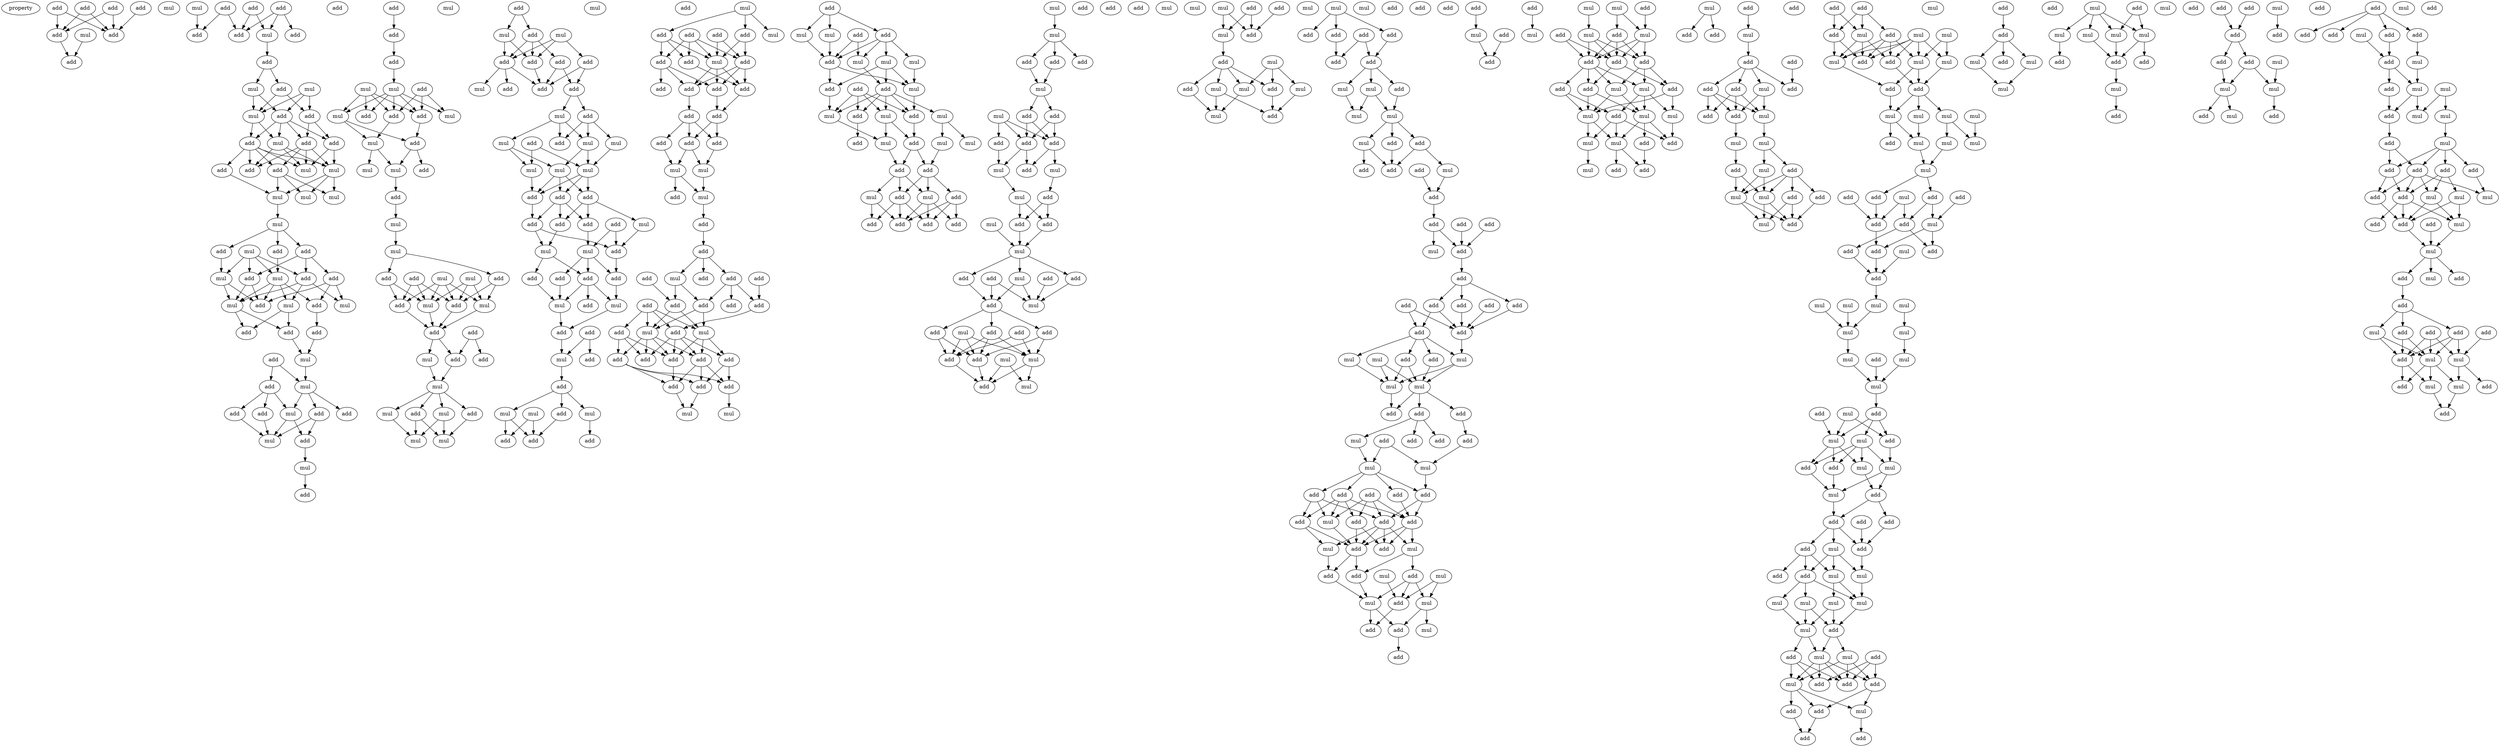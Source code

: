digraph {
    node [fontcolor=black]
    property [mul=2,lf=1.3]
    0 [ label = add ];
    1 [ label = add ];
    2 [ label = add ];
    3 [ label = add ];
    4 [ label = mul ];
    5 [ label = add ];
    6 [ label = add ];
    7 [ label = add ];
    8 [ label = mul ];
    9 [ label = mul ];
    10 [ label = add ];
    11 [ label = add ];
    12 [ label = add ];
    13 [ label = mul ];
    14 [ label = add ];
    15 [ label = add ];
    16 [ label = add ];
    17 [ label = add ];
    18 [ label = add ];
    19 [ label = add ];
    20 [ label = mul ];
    21 [ label = mul ];
    22 [ label = add ];
    23 [ label = mul ];
    24 [ label = add ];
    25 [ label = add ];
    26 [ label = add ];
    27 [ label = mul ];
    28 [ label = add ];
    29 [ label = mul ];
    30 [ label = mul ];
    31 [ label = add ];
    32 [ label = add ];
    33 [ label = add ];
    34 [ label = mul ];
    35 [ label = mul ];
    36 [ label = mul ];
    37 [ label = mul ];
    38 [ label = add ];
    39 [ label = add ];
    40 [ label = add ];
    41 [ label = mul ];
    42 [ label = add ];
    43 [ label = add ];
    44 [ label = add ];
    45 [ label = mul ];
    46 [ label = mul ];
    47 [ label = mul ];
    48 [ label = mul ];
    49 [ label = add ];
    50 [ label = add ];
    51 [ label = mul ];
    52 [ label = add ];
    53 [ label = add ];
    54 [ label = add ];
    55 [ label = add ];
    56 [ label = mul ];
    57 [ label = mul ];
    58 [ label = add ];
    59 [ label = add ];
    60 [ label = add ];
    61 [ label = mul ];
    62 [ label = add ];
    63 [ label = add ];
    64 [ label = mul ];
    65 [ label = add ];
    66 [ label = mul ];
    67 [ label = add ];
    68 [ label = add ];
    69 [ label = add ];
    70 [ label = add ];
    71 [ label = mul ];
    72 [ label = add ];
    73 [ label = mul ];
    74 [ label = mul ];
    75 [ label = add ];
    76 [ label = add ];
    77 [ label = add ];
    78 [ label = mul ];
    79 [ label = add ];
    80 [ label = mul ];
    81 [ label = add ];
    82 [ label = mul ];
    83 [ label = mul ];
    84 [ label = add ];
    85 [ label = mul ];
    86 [ label = mul ];
    87 [ label = add ];
    88 [ label = add ];
    89 [ label = mul ];
    90 [ label = mul ];
    91 [ label = add ];
    92 [ label = mul ];
    93 [ label = mul ];
    94 [ label = add ];
    95 [ label = add ];
    96 [ label = add ];
    97 [ label = add ];
    98 [ label = mul ];
    99 [ label = add ];
    100 [ label = add ];
    101 [ label = mul ];
    102 [ label = mul ];
    103 [ label = add ];
    104 [ label = mul ];
    105 [ label = add ];
    106 [ label = mul ];
    107 [ label = mul ];
    108 [ label = mul ];
    109 [ label = add ];
    110 [ label = mul ];
    111 [ label = mul ];
    112 [ label = add ];
    113 [ label = add ];
    114 [ label = add ];
    115 [ label = add ];
    116 [ label = add ];
    117 [ label = mul ];
    118 [ label = add ];
    119 [ label = add ];
    120 [ label = add ];
    121 [ label = mul ];
    122 [ label = add ];
    123 [ label = mul ];
    124 [ label = add ];
    125 [ label = mul ];
    126 [ label = add ];
    127 [ label = mul ];
    128 [ label = mul ];
    129 [ label = mul ];
    130 [ label = mul ];
    131 [ label = add ];
    132 [ label = add ];
    133 [ label = add ];
    134 [ label = add ];
    135 [ label = mul ];
    136 [ label = add ];
    137 [ label = add ];
    138 [ label = add ];
    139 [ label = add ];
    140 [ label = mul ];
    141 [ label = mul ];
    142 [ label = add ];
    143 [ label = add ];
    144 [ label = add ];
    145 [ label = add ];
    146 [ label = add ];
    147 [ label = mul ];
    148 [ label = mul ];
    149 [ label = add ];
    150 [ label = add ];
    151 [ label = add ];
    152 [ label = mul ];
    153 [ label = mul ];
    154 [ label = add ];
    155 [ label = mul ];
    156 [ label = mul ];
    157 [ label = mul ];
    158 [ label = add ];
    159 [ label = add ];
    160 [ label = add ];
    161 [ label = add ];
    162 [ label = add ];
    163 [ label = mul ];
    164 [ label = add ];
    165 [ label = mul ];
    166 [ label = add ];
    167 [ label = add ];
    168 [ label = add ];
    169 [ label = add ];
    170 [ label = mul ];
    171 [ label = add ];
    172 [ label = add ];
    173 [ label = add ];
    174 [ label = add ];
    175 [ label = add ];
    176 [ label = add ];
    177 [ label = add ];
    178 [ label = add ];
    179 [ label = add ];
    180 [ label = add ];
    181 [ label = add ];
    182 [ label = mul ];
    183 [ label = mul ];
    184 [ label = add ];
    185 [ label = mul ];
    186 [ label = add ];
    187 [ label = add ];
    188 [ label = add ];
    189 [ label = add ];
    190 [ label = add ];
    191 [ label = mul ];
    192 [ label = add ];
    193 [ label = add ];
    194 [ label = add ];
    195 [ label = add ];
    196 [ label = add ];
    197 [ label = add ];
    198 [ label = add ];
    199 [ label = add ];
    200 [ label = mul ];
    201 [ label = mul ];
    202 [ label = add ];
    203 [ label = add ];
    204 [ label = add ];
    205 [ label = add ];
    206 [ label = add ];
    207 [ label = add ];
    208 [ label = add ];
    209 [ label = add ];
    210 [ label = mul ];
    211 [ label = mul ];
    212 [ label = add ];
    213 [ label = mul ];
    214 [ label = add ];
    215 [ label = add ];
    216 [ label = mul ];
    217 [ label = mul ];
    218 [ label = mul ];
    219 [ label = add ];
    220 [ label = mul ];
    221 [ label = add ];
    222 [ label = add ];
    223 [ label = add ];
    224 [ label = mul ];
    225 [ label = mul ];
    226 [ label = add ];
    227 [ label = mul ];
    228 [ label = add ];
    229 [ label = mul ];
    230 [ label = mul ];
    231 [ label = mul ];
    232 [ label = mul ];
    233 [ label = add ];
    234 [ label = add ];
    235 [ label = add ];
    236 [ label = add ];
    237 [ label = mul ];
    238 [ label = add ];
    239 [ label = add ];
    240 [ label = mul ];
    241 [ label = add ];
    242 [ label = add ];
    243 [ label = add ];
    244 [ label = mul ];
    245 [ label = add ];
    246 [ label = mul ];
    247 [ label = add ];
    248 [ label = add ];
    249 [ label = add ];
    250 [ label = add ];
    251 [ label = mul ];
    252 [ label = add ];
    253 [ label = add ];
    254 [ label = mul ];
    255 [ label = add ];
    256 [ label = add ];
    257 [ label = add ];
    258 [ label = add ];
    259 [ label = add ];
    260 [ label = mul ];
    261 [ label = add ];
    262 [ label = mul ];
    263 [ label = mul ];
    264 [ label = add ];
    265 [ label = mul ];
    266 [ label = mul ];
    267 [ label = add ];
    268 [ label = add ];
    269 [ label = mul ];
    270 [ label = add ];
    271 [ label = add ];
    272 [ label = add ];
    273 [ label = add ];
    274 [ label = mul ];
    275 [ label = add ];
    276 [ label = mul ];
    277 [ label = mul ];
    278 [ label = add ];
    279 [ label = add ];
    280 [ label = add ];
    281 [ label = add ];
    282 [ label = mul ];
    283 [ label = add ];
    284 [ label = mul ];
    285 [ label = add ];
    286 [ label = add ];
    287 [ label = mul ];
    288 [ label = mul ];
    289 [ label = add ];
    290 [ label = add ];
    291 [ label = mul ];
    292 [ label = mul ];
    293 [ label = add ];
    294 [ label = add ];
    295 [ label = mul ];
    296 [ label = mul ];
    297 [ label = mul ];
    298 [ label = add ];
    299 [ label = add ];
    300 [ label = mul ];
    301 [ label = mul ];
    302 [ label = add ];
    303 [ label = mul ];
    304 [ label = mul ];
    305 [ label = add ];
    306 [ label = add ];
    307 [ label = add ];
    308 [ label = add ];
    309 [ label = add ];
    310 [ label = add ];
    311 [ label = mul ];
    312 [ label = mul ];
    313 [ label = mul ];
    314 [ label = add ];
    315 [ label = mul ];
    316 [ label = mul ];
    317 [ label = mul ];
    318 [ label = add ];
    319 [ label = add ];
    320 [ label = add ];
    321 [ label = add ];
    322 [ label = mul ];
    323 [ label = add ];
    324 [ label = add ];
    325 [ label = add ];
    326 [ label = add ];
    327 [ label = add ];
    328 [ label = add ];
    329 [ label = add ];
    330 [ label = mul ];
    331 [ label = add ];
    332 [ label = add ];
    333 [ label = add ];
    334 [ label = add ];
    335 [ label = add ];
    336 [ label = add ];
    337 [ label = add ];
    338 [ label = add ];
    339 [ label = add ];
    340 [ label = mul ];
    341 [ label = add ];
    342 [ label = add ];
    343 [ label = mul ];
    344 [ label = mul ];
    345 [ label = mul ];
    346 [ label = mul ];
    347 [ label = add ];
    348 [ label = add ];
    349 [ label = add ];
    350 [ label = mul ];
    351 [ label = add ];
    352 [ label = add ];
    353 [ label = add ];
    354 [ label = add ];
    355 [ label = mul ];
    356 [ label = mul ];
    357 [ label = add ];
    358 [ label = add ];
    359 [ label = add ];
    360 [ label = add ];
    361 [ label = add ];
    362 [ label = add ];
    363 [ label = add ];
    364 [ label = add ];
    365 [ label = add ];
    366 [ label = mul ];
    367 [ label = mul ];
    368 [ label = mul ];
    369 [ label = add ];
    370 [ label = add ];
    371 [ label = mul ];
    372 [ label = add ];
    373 [ label = add ];
    374 [ label = add ];
    375 [ label = mul ];
    376 [ label = add ];
    377 [ label = mul ];
    378 [ label = add ];
    379 [ label = mul ];
    380 [ label = mul ];
    381 [ label = add ];
    382 [ label = add ];
    383 [ label = add ];
    384 [ label = add ];
    385 [ label = mul ];
    386 [ label = add ];
    387 [ label = add ];
    388 [ label = add ];
    389 [ label = mul ];
    390 [ label = mul ];
    391 [ label = add ];
    392 [ label = mul ];
    393 [ label = add ];
    394 [ label = add ];
    395 [ label = mul ];
    396 [ label = mul ];
    397 [ label = add ];
    398 [ label = add ];
    399 [ label = add ];
    400 [ label = add ];
    401 [ label = add ];
    402 [ label = mul ];
    403 [ label = add ];
    404 [ label = mul ];
    405 [ label = mul ];
    406 [ label = mul ];
    407 [ label = add ];
    408 [ label = mul ];
    409 [ label = mul ];
    410 [ label = add ];
    411 [ label = add ];
    412 [ label = mul ];
    413 [ label = add ];
    414 [ label = mul ];
    415 [ label = add ];
    416 [ label = mul ];
    417 [ label = add ];
    418 [ label = add ];
    419 [ label = add ];
    420 [ label = add ];
    421 [ label = mul ];
    422 [ label = add ];
    423 [ label = add ];
    424 [ label = mul ];
    425 [ label = add ];
    426 [ label = add ];
    427 [ label = add ];
    428 [ label = add ];
    429 [ label = add ];
    430 [ label = mul ];
    431 [ label = mul ];
    432 [ label = mul ];
    433 [ label = add ];
    434 [ label = add ];
    435 [ label = mul ];
    436 [ label = add ];
    437 [ label = mul ];
    438 [ label = mul ];
    439 [ label = add ];
    440 [ label = mul ];
    441 [ label = add ];
    442 [ label = add ];
    443 [ label = add ];
    444 [ label = mul ];
    445 [ label = mul ];
    446 [ label = mul ];
    447 [ label = add ];
    448 [ label = add ];
    449 [ label = mul ];
    450 [ label = add ];
    451 [ label = mul ];
    452 [ label = mul ];
    453 [ label = add ];
    454 [ label = add ];
    455 [ label = add ];
    456 [ label = mul ];
    457 [ label = mul ];
    458 [ label = mul ];
    459 [ label = mul ];
    460 [ label = mul ];
    461 [ label = add ];
    462 [ label = mul ];
    463 [ label = mul ];
    464 [ label = mul ];
    465 [ label = add ];
    466 [ label = add ];
    467 [ label = add ];
    468 [ label = mul ];
    469 [ label = add ];
    470 [ label = add ];
    471 [ label = mul ];
    472 [ label = add ];
    473 [ label = add ];
    474 [ label = add ];
    475 [ label = add ];
    476 [ label = mul ];
    477 [ label = add ];
    478 [ label = mul ];
    479 [ label = mul ];
    480 [ label = mul ];
    481 [ label = mul ];
    482 [ label = mul ];
    483 [ label = mul ];
    484 [ label = mul ];
    485 [ label = mul ];
    486 [ label = add ];
    487 [ label = mul ];
    488 [ label = mul ];
    489 [ label = add ];
    490 [ label = add ];
    491 [ label = mul ];
    492 [ label = mul ];
    493 [ label = add ];
    494 [ label = mul ];
    495 [ label = mul ];
    496 [ label = add ];
    497 [ label = add ];
    498 [ label = mul ];
    499 [ label = add ];
    500 [ label = mul ];
    501 [ label = add ];
    502 [ label = add ];
    503 [ label = add ];
    504 [ label = mul ];
    505 [ label = add ];
    506 [ label = add ];
    507 [ label = add ];
    508 [ label = add ];
    509 [ label = mul ];
    510 [ label = mul ];
    511 [ label = mul ];
    512 [ label = mul ];
    513 [ label = mul ];
    514 [ label = mul ];
    515 [ label = add ];
    516 [ label = mul ];
    517 [ label = mul ];
    518 [ label = mul ];
    519 [ label = add ];
    520 [ label = add ];
    521 [ label = add ];
    522 [ label = add ];
    523 [ label = add ];
    524 [ label = mul ];
    525 [ label = add ];
    526 [ label = mul ];
    527 [ label = add ];
    528 [ label = add ];
    529 [ label = add ];
    530 [ label = add ];
    531 [ label = add ];
    532 [ label = mul ];
    533 [ label = add ];
    534 [ label = mul ];
    535 [ label = mul ];
    536 [ label = add ];
    537 [ label = add ];
    538 [ label = mul ];
    539 [ label = mul ];
    540 [ label = mul ];
    541 [ label = mul ];
    542 [ label = mul ];
    543 [ label = add ];
    544 [ label = add ];
    545 [ label = add ];
    546 [ label = mul ];
    547 [ label = mul ];
    548 [ label = add ];
    549 [ label = add ];
    550 [ label = add ];
    551 [ label = add ];
    552 [ label = add ];
    553 [ label = add ];
    554 [ label = add ];
    555 [ label = mul ];
    556 [ label = mul ];
    557 [ label = mul ];
    558 [ label = add ];
    559 [ label = mul ];
    560 [ label = add ];
    561 [ label = mul ];
    562 [ label = add ];
    563 [ label = add ];
    564 [ label = add ];
    565 [ label = add ];
    566 [ label = mul ];
    567 [ label = add ];
    568 [ label = add ];
    569 [ label = add ];
    570 [ label = mul ];
    571 [ label = add ];
    572 [ label = add ];
    573 [ label = mul ];
    574 [ label = mul ];
    575 [ label = mul ];
    576 [ label = mul ];
    577 [ label = add ];
    578 [ label = mul ];
    579 [ label = add ];
    580 [ label = add ];
    581 [ label = add ];
    582 [ label = add ];
    583 [ label = add ];
    584 [ label = mul ];
    585 [ label = mul ];
    586 [ label = add ];
    587 [ label = add ];
    588 [ label = mul ];
    589 [ label = mul ];
    590 [ label = add ];
    591 [ label = add ];
    592 [ label = add ];
    593 [ label = mul ];
    594 [ label = mul ];
    595 [ label = add ];
    596 [ label = mul ];
    597 [ label = add ];
    598 [ label = add ];
    599 [ label = add ];
    600 [ label = add ];
    601 [ label = add ];
    602 [ label = mul ];
    603 [ label = add ];
    604 [ label = add ];
    605 [ label = add ];
    606 [ label = mul ];
    607 [ label = mul ];
    608 [ label = add ];
    609 [ label = add ];
    610 [ label = mul ];
    611 [ label = mul ];
    612 [ label = add ];
    0 -> 5 [ name = 0 ];
    0 -> 6 [ name = 1 ];
    1 -> 6 [ name = 2 ];
    2 -> 5 [ name = 3 ];
    2 -> 6 [ name = 4 ];
    3 -> 5 [ name = 5 ];
    3 -> 6 [ name = 6 ];
    4 -> 7 [ name = 7 ];
    5 -> 7 [ name = 8 ];
    9 -> 16 [ name = 9 ];
    10 -> 13 [ name = 10 ];
    10 -> 15 [ name = 11 ];
    11 -> 13 [ name = 12 ];
    11 -> 14 [ name = 13 ];
    11 -> 15 [ name = 14 ];
    12 -> 15 [ name = 15 ];
    12 -> 16 [ name = 16 ];
    13 -> 18 [ name = 17 ];
    18 -> 19 [ name = 18 ];
    18 -> 21 [ name = 19 ];
    19 -> 23 [ name = 20 ];
    19 -> 24 [ name = 21 ];
    20 -> 22 [ name = 22 ];
    20 -> 23 [ name = 23 ];
    20 -> 24 [ name = 24 ];
    21 -> 22 [ name = 25 ];
    21 -> 23 [ name = 26 ];
    22 -> 25 [ name = 27 ];
    22 -> 26 [ name = 28 ];
    22 -> 27 [ name = 29 ];
    22 -> 28 [ name = 30 ];
    23 -> 26 [ name = 31 ];
    23 -> 27 [ name = 32 ];
    24 -> 25 [ name = 33 ];
    24 -> 28 [ name = 34 ];
    25 -> 29 [ name = 35 ];
    25 -> 30 [ name = 36 ];
    26 -> 29 [ name = 37 ];
    26 -> 30 [ name = 38 ];
    26 -> 31 [ name = 39 ];
    26 -> 32 [ name = 40 ];
    26 -> 33 [ name = 41 ];
    27 -> 29 [ name = 42 ];
    27 -> 30 [ name = 43 ];
    27 -> 32 [ name = 44 ];
    28 -> 29 [ name = 45 ];
    28 -> 30 [ name = 46 ];
    28 -> 32 [ name = 47 ];
    28 -> 33 [ name = 48 ];
    30 -> 34 [ name = 49 ];
    30 -> 35 [ name = 50 ];
    30 -> 36 [ name = 51 ];
    31 -> 34 [ name = 52 ];
    33 -> 34 [ name = 53 ];
    33 -> 35 [ name = 54 ];
    33 -> 36 [ name = 55 ];
    34 -> 37 [ name = 56 ];
    37 -> 38 [ name = 57 ];
    37 -> 39 [ name = 58 ];
    37 -> 40 [ name = 59 ];
    38 -> 45 [ name = 60 ];
    39 -> 42 [ name = 61 ];
    39 -> 43 [ name = 62 ];
    39 -> 44 [ name = 63 ];
    40 -> 46 [ name = 64 ];
    41 -> 42 [ name = 65 ];
    41 -> 44 [ name = 66 ];
    41 -> 45 [ name = 67 ];
    41 -> 46 [ name = 68 ];
    42 -> 47 [ name = 69 ];
    42 -> 48 [ name = 70 ];
    42 -> 51 [ name = 71 ];
    43 -> 47 [ name = 72 ];
    43 -> 49 [ name = 73 ];
    43 -> 50 [ name = 74 ];
    44 -> 48 [ name = 75 ];
    44 -> 50 [ name = 76 ];
    45 -> 48 [ name = 77 ];
    45 -> 50 [ name = 78 ];
    46 -> 48 [ name = 79 ];
    46 -> 49 [ name = 80 ];
    46 -> 50 [ name = 81 ];
    46 -> 51 [ name = 82 ];
    48 -> 53 [ name = 83 ];
    48 -> 54 [ name = 84 ];
    49 -> 52 [ name = 85 ];
    51 -> 53 [ name = 86 ];
    51 -> 54 [ name = 87 ];
    52 -> 56 [ name = 88 ];
    54 -> 56 [ name = 89 ];
    55 -> 57 [ name = 90 ];
    55 -> 58 [ name = 91 ];
    56 -> 57 [ name = 92 ];
    57 -> 61 [ name = 93 ];
    57 -> 62 [ name = 94 ];
    57 -> 63 [ name = 95 ];
    58 -> 59 [ name = 96 ];
    58 -> 60 [ name = 97 ];
    58 -> 61 [ name = 98 ];
    59 -> 64 [ name = 99 ];
    60 -> 64 [ name = 100 ];
    61 -> 64 [ name = 101 ];
    61 -> 65 [ name = 102 ];
    62 -> 64 [ name = 103 ];
    62 -> 65 [ name = 104 ];
    65 -> 66 [ name = 105 ];
    66 -> 68 [ name = 106 ];
    67 -> 69 [ name = 107 ];
    69 -> 70 [ name = 108 ];
    70 -> 73 [ name = 109 ];
    71 -> 74 [ name = 110 ];
    71 -> 75 [ name = 111 ];
    71 -> 76 [ name = 112 ];
    71 -> 77 [ name = 113 ];
    72 -> 75 [ name = 114 ];
    72 -> 76 [ name = 115 ];
    72 -> 78 [ name = 116 ];
    73 -> 74 [ name = 117 ];
    73 -> 75 [ name = 118 ];
    73 -> 76 [ name = 119 ];
    73 -> 77 [ name = 120 ];
    73 -> 78 [ name = 121 ];
    74 -> 79 [ name = 122 ];
    74 -> 80 [ name = 123 ];
    75 -> 79 [ name = 124 ];
    76 -> 80 [ name = 125 ];
    79 -> 81 [ name = 126 ];
    79 -> 83 [ name = 127 ];
    80 -> 82 [ name = 128 ];
    80 -> 83 [ name = 129 ];
    83 -> 84 [ name = 130 ];
    84 -> 85 [ name = 131 ];
    85 -> 86 [ name = 132 ];
    86 -> 87 [ name = 133 ];
    86 -> 91 [ name = 134 ];
    87 -> 93 [ name = 135 ];
    87 -> 94 [ name = 136 ];
    88 -> 93 [ name = 137 ];
    88 -> 94 [ name = 138 ];
    88 -> 95 [ name = 139 ];
    89 -> 92 [ name = 140 ];
    89 -> 93 [ name = 141 ];
    89 -> 95 [ name = 142 ];
    90 -> 92 [ name = 143 ];
    90 -> 93 [ name = 144 ];
    90 -> 94 [ name = 145 ];
    90 -> 95 [ name = 146 ];
    91 -> 92 [ name = 147 ];
    91 -> 95 [ name = 148 ];
    92 -> 97 [ name = 149 ];
    93 -> 97 [ name = 150 ];
    94 -> 97 [ name = 151 ];
    95 -> 97 [ name = 152 ];
    96 -> 99 [ name = 153 ];
    96 -> 100 [ name = 154 ];
    97 -> 98 [ name = 155 ];
    97 -> 100 [ name = 156 ];
    98 -> 101 [ name = 157 ];
    100 -> 101 [ name = 158 ];
    101 -> 102 [ name = 159 ];
    101 -> 103 [ name = 160 ];
    101 -> 104 [ name = 161 ];
    101 -> 105 [ name = 162 ];
    102 -> 106 [ name = 163 ];
    103 -> 107 [ name = 164 ];
    104 -> 106 [ name = 165 ];
    104 -> 107 [ name = 166 ];
    105 -> 106 [ name = 167 ];
    105 -> 107 [ name = 168 ];
    109 -> 111 [ name = 169 ];
    109 -> 112 [ name = 170 ];
    110 -> 114 [ name = 171 ];
    110 -> 115 [ name = 172 ];
    110 -> 116 [ name = 173 ];
    111 -> 114 [ name = 174 ];
    111 -> 116 [ name = 175 ];
    112 -> 113 [ name = 176 ];
    112 -> 114 [ name = 177 ];
    112 -> 116 [ name = 178 ];
    113 -> 118 [ name = 179 ];
    113 -> 119 [ name = 180 ];
    114 -> 117 [ name = 181 ];
    114 -> 118 [ name = 182 ];
    114 -> 120 [ name = 183 ];
    115 -> 118 [ name = 184 ];
    115 -> 119 [ name = 185 ];
    116 -> 118 [ name = 186 ];
    119 -> 121 [ name = 187 ];
    119 -> 122 [ name = 188 ];
    121 -> 123 [ name = 189 ];
    121 -> 126 [ name = 190 ];
    121 -> 127 [ name = 191 ];
    122 -> 123 [ name = 192 ];
    122 -> 125 [ name = 193 ];
    122 -> 126 [ name = 194 ];
    123 -> 129 [ name = 195 ];
    123 -> 130 [ name = 196 ];
    124 -> 128 [ name = 197 ];
    124 -> 130 [ name = 198 ];
    125 -> 130 [ name = 199 ];
    127 -> 128 [ name = 200 ];
    127 -> 129 [ name = 201 ];
    128 -> 133 [ name = 202 ];
    129 -> 131 [ name = 203 ];
    129 -> 132 [ name = 204 ];
    129 -> 133 [ name = 205 ];
    130 -> 131 [ name = 206 ];
    130 -> 132 [ name = 207 ];
    130 -> 133 [ name = 208 ];
    131 -> 136 [ name = 209 ];
    131 -> 137 [ name = 210 ];
    131 -> 138 [ name = 211 ];
    132 -> 135 [ name = 212 ];
    132 -> 137 [ name = 213 ];
    132 -> 138 [ name = 214 ];
    133 -> 136 [ name = 215 ];
    134 -> 139 [ name = 216 ];
    134 -> 141 [ name = 217 ];
    135 -> 139 [ name = 218 ];
    136 -> 139 [ name = 219 ];
    136 -> 140 [ name = 220 ];
    137 -> 141 [ name = 221 ];
    138 -> 140 [ name = 222 ];
    139 -> 143 [ name = 223 ];
    140 -> 142 [ name = 224 ];
    140 -> 144 [ name = 225 ];
    141 -> 143 [ name = 226 ];
    141 -> 144 [ name = 227 ];
    141 -> 145 [ name = 228 ];
    142 -> 147 [ name = 229 ];
    143 -> 148 [ name = 230 ];
    144 -> 146 [ name = 231 ];
    144 -> 147 [ name = 232 ];
    144 -> 148 [ name = 233 ];
    145 -> 147 [ name = 234 ];
    147 -> 149 [ name = 235 ];
    148 -> 149 [ name = 236 ];
    149 -> 153 [ name = 237 ];
    150 -> 151 [ name = 238 ];
    150 -> 153 [ name = 239 ];
    153 -> 154 [ name = 240 ];
    154 -> 155 [ name = 241 ];
    154 -> 157 [ name = 242 ];
    154 -> 159 [ name = 243 ];
    155 -> 160 [ name = 244 ];
    155 -> 162 [ name = 245 ];
    156 -> 160 [ name = 246 ];
    156 -> 162 [ name = 247 ];
    157 -> 161 [ name = 248 ];
    159 -> 160 [ name = 249 ];
    163 -> 165 [ name = 250 ];
    163 -> 167 [ name = 251 ];
    163 -> 168 [ name = 252 ];
    164 -> 170 [ name = 253 ];
    164 -> 172 [ name = 254 ];
    166 -> 169 [ name = 255 ];
    166 -> 170 [ name = 256 ];
    166 -> 171 [ name = 257 ];
    166 -> 172 [ name = 258 ];
    167 -> 169 [ name = 259 ];
    167 -> 170 [ name = 260 ];
    167 -> 171 [ name = 261 ];
    168 -> 170 [ name = 262 ];
    168 -> 172 [ name = 263 ];
    169 -> 173 [ name = 264 ];
    169 -> 174 [ name = 265 ];
    169 -> 175 [ name = 266 ];
    170 -> 174 [ name = 267 ];
    170 -> 175 [ name = 268 ];
    170 -> 176 [ name = 269 ];
    171 -> 176 [ name = 270 ];
    172 -> 174 [ name = 271 ];
    172 -> 175 [ name = 272 ];
    172 -> 176 [ name = 273 ];
    174 -> 177 [ name = 274 ];
    175 -> 178 [ name = 275 ];
    176 -> 177 [ name = 276 ];
    177 -> 179 [ name = 277 ];
    177 -> 181 [ name = 278 ];
    178 -> 179 [ name = 279 ];
    178 -> 180 [ name = 280 ];
    178 -> 181 [ name = 281 ];
    179 -> 182 [ name = 282 ];
    179 -> 183 [ name = 283 ];
    180 -> 183 [ name = 284 ];
    181 -> 182 [ name = 285 ];
    182 -> 185 [ name = 286 ];
    183 -> 184 [ name = 287 ];
    183 -> 185 [ name = 288 ];
    185 -> 186 [ name = 289 ];
    186 -> 187 [ name = 290 ];
    187 -> 189 [ name = 291 ];
    187 -> 191 [ name = 292 ];
    187 -> 192 [ name = 293 ];
    188 -> 197 [ name = 294 ];
    189 -> 194 [ name = 295 ];
    189 -> 196 [ name = 296 ];
    189 -> 197 [ name = 297 ];
    190 -> 195 [ name = 298 ];
    191 -> 195 [ name = 299 ];
    191 -> 196 [ name = 300 ];
    193 -> 198 [ name = 301 ];
    193 -> 199 [ name = 302 ];
    193 -> 200 [ name = 303 ];
    193 -> 201 [ name = 304 ];
    195 -> 200 [ name = 305 ];
    195 -> 201 [ name = 306 ];
    196 -> 200 [ name = 307 ];
    196 -> 201 [ name = 308 ];
    197 -> 198 [ name = 309 ];
    198 -> 203 [ name = 310 ];
    198 -> 204 [ name = 311 ];
    198 -> 205 [ name = 312 ];
    198 -> 206 [ name = 313 ];
    199 -> 202 [ name = 314 ];
    199 -> 204 [ name = 315 ];
    199 -> 206 [ name = 316 ];
    200 -> 202 [ name = 317 ];
    200 -> 203 [ name = 318 ];
    200 -> 204 [ name = 319 ];
    200 -> 206 [ name = 320 ];
    201 -> 203 [ name = 321 ];
    201 -> 205 [ name = 322 ];
    201 -> 206 [ name = 323 ];
    202 -> 207 [ name = 324 ];
    202 -> 208 [ name = 325 ];
    202 -> 209 [ name = 326 ];
    203 -> 207 [ name = 327 ];
    203 -> 208 [ name = 328 ];
    203 -> 209 [ name = 329 ];
    205 -> 208 [ name = 330 ];
    205 -> 209 [ name = 331 ];
    206 -> 207 [ name = 332 ];
    207 -> 210 [ name = 333 ];
    208 -> 210 [ name = 334 ];
    209 -> 211 [ name = 335 ];
    212 -> 213 [ name = 336 ];
    212 -> 215 [ name = 337 ];
    212 -> 216 [ name = 338 ];
    213 -> 219 [ name = 339 ];
    214 -> 219 [ name = 340 ];
    214 -> 220 [ name = 341 ];
    215 -> 217 [ name = 342 ];
    215 -> 218 [ name = 343 ];
    215 -> 219 [ name = 344 ];
    215 -> 220 [ name = 345 ];
    216 -> 219 [ name = 346 ];
    217 -> 224 [ name = 347 ];
    218 -> 221 [ name = 348 ];
    218 -> 222 [ name = 349 ];
    218 -> 224 [ name = 350 ];
    219 -> 222 [ name = 351 ];
    219 -> 224 [ name = 352 ];
    220 -> 221 [ name = 353 ];
    221 -> 225 [ name = 354 ];
    221 -> 226 [ name = 355 ];
    221 -> 227 [ name = 356 ];
    221 -> 228 [ name = 357 ];
    221 -> 229 [ name = 358 ];
    222 -> 229 [ name = 359 ];
    223 -> 225 [ name = 360 ];
    223 -> 226 [ name = 361 ];
    223 -> 228 [ name = 362 ];
    223 -> 229 [ name = 363 ];
    224 -> 226 [ name = 364 ];
    225 -> 230 [ name = 365 ];
    225 -> 233 [ name = 366 ];
    226 -> 233 [ name = 367 ];
    227 -> 231 [ name = 368 ];
    227 -> 232 [ name = 369 ];
    228 -> 234 [ name = 370 ];
    229 -> 230 [ name = 371 ];
    230 -> 236 [ name = 372 ];
    232 -> 235 [ name = 373 ];
    233 -> 235 [ name = 374 ];
    233 -> 236 [ name = 375 ];
    235 -> 237 [ name = 376 ];
    235 -> 238 [ name = 377 ];
    235 -> 239 [ name = 378 ];
    236 -> 237 [ name = 379 ];
    236 -> 238 [ name = 380 ];
    236 -> 240 [ name = 381 ];
    237 -> 241 [ name = 382 ];
    237 -> 243 [ name = 383 ];
    237 -> 245 [ name = 384 ];
    238 -> 241 [ name = 385 ];
    238 -> 242 [ name = 386 ];
    238 -> 245 [ name = 387 ];
    239 -> 241 [ name = 388 ];
    239 -> 243 [ name = 389 ];
    239 -> 245 [ name = 390 ];
    240 -> 242 [ name = 391 ];
    240 -> 245 [ name = 392 ];
    244 -> 246 [ name = 393 ];
    246 -> 247 [ name = 394 ];
    246 -> 248 [ name = 395 ];
    246 -> 249 [ name = 396 ];
    247 -> 251 [ name = 397 ];
    248 -> 251 [ name = 398 ];
    251 -> 252 [ name = 399 ];
    251 -> 255 [ name = 400 ];
    252 -> 257 [ name = 401 ];
    252 -> 259 [ name = 402 ];
    254 -> 256 [ name = 403 ];
    254 -> 257 [ name = 404 ];
    254 -> 259 [ name = 405 ];
    255 -> 257 [ name = 406 ];
    255 -> 259 [ name = 407 ];
    256 -> 262 [ name = 408 ];
    257 -> 260 [ name = 409 ];
    257 -> 261 [ name = 410 ];
    259 -> 261 [ name = 411 ];
    259 -> 262 [ name = 412 ];
    260 -> 264 [ name = 413 ];
    262 -> 263 [ name = 414 ];
    263 -> 267 [ name = 415 ];
    263 -> 268 [ name = 416 ];
    264 -> 267 [ name = 417 ];
    264 -> 268 [ name = 418 ];
    266 -> 269 [ name = 419 ];
    267 -> 269 [ name = 420 ];
    268 -> 269 [ name = 421 ];
    269 -> 272 [ name = 422 ];
    269 -> 273 [ name = 423 ];
    269 -> 274 [ name = 424 ];
    270 -> 275 [ name = 425 ];
    270 -> 276 [ name = 426 ];
    271 -> 276 [ name = 427 ];
    272 -> 276 [ name = 428 ];
    273 -> 275 [ name = 429 ];
    274 -> 275 [ name = 430 ];
    274 -> 276 [ name = 431 ];
    275 -> 278 [ name = 432 ];
    275 -> 279 [ name = 433 ];
    275 -> 281 [ name = 434 ];
    277 -> 282 [ name = 435 ];
    277 -> 283 [ name = 436 ];
    277 -> 285 [ name = 437 ];
    278 -> 283 [ name = 438 ];
    278 -> 285 [ name = 439 ];
    279 -> 282 [ name = 440 ];
    279 -> 283 [ name = 441 ];
    279 -> 285 [ name = 442 ];
    280 -> 282 [ name = 443 ];
    280 -> 283 [ name = 444 ];
    281 -> 282 [ name = 445 ];
    281 -> 285 [ name = 446 ];
    282 -> 286 [ name = 447 ];
    282 -> 287 [ name = 448 ];
    283 -> 286 [ name = 449 ];
    284 -> 286 [ name = 450 ];
    284 -> 287 [ name = 451 ];
    285 -> 286 [ name = 452 ];
    289 -> 292 [ name = 453 ];
    289 -> 293 [ name = 454 ];
    290 -> 293 [ name = 455 ];
    291 -> 292 [ name = 456 ];
    291 -> 293 [ name = 457 ];
    292 -> 294 [ name = 458 ];
    294 -> 296 [ name = 459 ];
    294 -> 298 [ name = 460 ];
    294 -> 299 [ name = 461 ];
    294 -> 300 [ name = 462 ];
    295 -> 296 [ name = 463 ];
    295 -> 297 [ name = 464 ];
    295 -> 299 [ name = 465 ];
    296 -> 301 [ name = 466 ];
    297 -> 302 [ name = 467 ];
    298 -> 301 [ name = 468 ];
    299 -> 302 [ name = 469 ];
    300 -> 301 [ name = 470 ];
    300 -> 302 [ name = 471 ];
    304 -> 305 [ name = 472 ];
    304 -> 306 [ name = 473 ];
    304 -> 307 [ name = 474 ];
    305 -> 309 [ name = 475 ];
    307 -> 310 [ name = 476 ];
    308 -> 309 [ name = 477 ];
    308 -> 310 [ name = 478 ];
    310 -> 311 [ name = 479 ];
    310 -> 312 [ name = 480 ];
    310 -> 314 [ name = 481 ];
    311 -> 315 [ name = 482 ];
    312 -> 315 [ name = 483 ];
    312 -> 316 [ name = 484 ];
    314 -> 316 [ name = 485 ];
    316 -> 317 [ name = 486 ];
    316 -> 318 [ name = 487 ];
    316 -> 319 [ name = 488 ];
    317 -> 321 [ name = 489 ];
    317 -> 323 [ name = 490 ];
    318 -> 323 [ name = 491 ];
    319 -> 322 [ name = 492 ];
    319 -> 323 [ name = 493 ];
    320 -> 324 [ name = 494 ];
    322 -> 324 [ name = 495 ];
    324 -> 327 [ name = 496 ];
    326 -> 331 [ name = 497 ];
    327 -> 330 [ name = 498 ];
    327 -> 331 [ name = 499 ];
    329 -> 331 [ name = 500 ];
    331 -> 332 [ name = 501 ];
    332 -> 335 [ name = 502 ];
    332 -> 336 [ name = 503 ];
    332 -> 337 [ name = 504 ];
    333 -> 338 [ name = 505 ];
    334 -> 338 [ name = 506 ];
    334 -> 339 [ name = 507 ];
    335 -> 338 [ name = 508 ];
    336 -> 338 [ name = 509 ];
    337 -> 338 [ name = 510 ];
    337 -> 339 [ name = 511 ];
    338 -> 343 [ name = 512 ];
    339 -> 341 [ name = 513 ];
    339 -> 342 [ name = 514 ];
    339 -> 343 [ name = 515 ];
    339 -> 344 [ name = 516 ];
    340 -> 345 [ name = 517 ];
    340 -> 346 [ name = 518 ];
    341 -> 345 [ name = 519 ];
    341 -> 346 [ name = 520 ];
    342 -> 345 [ name = 521 ];
    343 -> 345 [ name = 522 ];
    343 -> 346 [ name = 523 ];
    344 -> 346 [ name = 524 ];
    345 -> 347 [ name = 525 ];
    345 -> 348 [ name = 526 ];
    345 -> 349 [ name = 527 ];
    346 -> 349 [ name = 528 ];
    347 -> 351 [ name = 529 ];
    348 -> 350 [ name = 530 ];
    348 -> 352 [ name = 531 ];
    348 -> 354 [ name = 532 ];
    350 -> 356 [ name = 533 ];
    351 -> 355 [ name = 534 ];
    353 -> 355 [ name = 535 ];
    353 -> 356 [ name = 536 ];
    355 -> 358 [ name = 537 ];
    356 -> 357 [ name = 538 ];
    356 -> 358 [ name = 539 ];
    356 -> 359 [ name = 540 ];
    356 -> 361 [ name = 541 ];
    357 -> 362 [ name = 542 ];
    357 -> 363 [ name = 543 ];
    357 -> 365 [ name = 544 ];
    357 -> 366 [ name = 545 ];
    358 -> 364 [ name = 546 ];
    358 -> 365 [ name = 547 ];
    359 -> 363 [ name = 548 ];
    359 -> 364 [ name = 549 ];
    359 -> 366 [ name = 550 ];
    360 -> 362 [ name = 551 ];
    360 -> 364 [ name = 552 ];
    360 -> 365 [ name = 553 ];
    360 -> 366 [ name = 554 ];
    361 -> 365 [ name = 555 ];
    362 -> 369 [ name = 556 ];
    362 -> 370 [ name = 557 ];
    363 -> 368 [ name = 558 ];
    363 -> 370 [ name = 559 ];
    364 -> 367 [ name = 560 ];
    364 -> 368 [ name = 561 ];
    364 -> 369 [ name = 562 ];
    364 -> 370 [ name = 563 ];
    365 -> 367 [ name = 564 ];
    365 -> 369 [ name = 565 ];
    365 -> 370 [ name = 566 ];
    366 -> 370 [ name = 567 ];
    367 -> 372 [ name = 568 ];
    367 -> 374 [ name = 569 ];
    368 -> 373 [ name = 570 ];
    370 -> 373 [ name = 571 ];
    370 -> 374 [ name = 572 ];
    371 -> 376 [ name = 573 ];
    371 -> 377 [ name = 574 ];
    372 -> 376 [ name = 575 ];
    372 -> 377 [ name = 576 ];
    372 -> 379 [ name = 577 ];
    373 -> 379 [ name = 578 ];
    374 -> 379 [ name = 579 ];
    375 -> 376 [ name = 580 ];
    376 -> 381 [ name = 581 ];
    377 -> 380 [ name = 582 ];
    377 -> 382 [ name = 583 ];
    379 -> 381 [ name = 584 ];
    379 -> 382 [ name = 585 ];
    382 -> 383 [ name = 586 ];
    384 -> 385 [ name = 587 ];
    385 -> 387 [ name = 588 ];
    386 -> 387 [ name = 589 ];
    388 -> 389 [ name = 590 ];
    390 -> 395 [ name = 591 ];
    391 -> 396 [ name = 592 ];
    392 -> 394 [ name = 593 ];
    392 -> 396 [ name = 594 ];
    393 -> 397 [ name = 595 ];
    393 -> 398 [ name = 596 ];
    394 -> 397 [ name = 597 ];
    394 -> 398 [ name = 598 ];
    394 -> 399 [ name = 599 ];
    395 -> 397 [ name = 600 ];
    395 -> 398 [ name = 601 ];
    395 -> 399 [ name = 602 ];
    396 -> 397 [ name = 603 ];
    396 -> 398 [ name = 604 ];
    396 -> 399 [ name = 605 ];
    397 -> 400 [ name = 606 ];
    397 -> 401 [ name = 607 ];
    398 -> 401 [ name = 608 ];
    398 -> 402 [ name = 609 ];
    398 -> 403 [ name = 610 ];
    398 -> 404 [ name = 611 ];
    399 -> 400 [ name = 612 ];
    399 -> 402 [ name = 613 ];
    399 -> 404 [ name = 614 ];
    400 -> 405 [ name = 615 ];
    400 -> 408 [ name = 616 ];
    401 -> 405 [ name = 617 ];
    401 -> 406 [ name = 618 ];
    402 -> 406 [ name = 619 ];
    402 -> 407 [ name = 620 ];
    402 -> 408 [ name = 621 ];
    403 -> 405 [ name = 622 ];
    403 -> 407 [ name = 623 ];
    404 -> 405 [ name = 624 ];
    404 -> 406 [ name = 625 ];
    405 -> 409 [ name = 626 ];
    405 -> 412 [ name = 627 ];
    406 -> 410 [ name = 628 ];
    406 -> 411 [ name = 629 ];
    406 -> 412 [ name = 630 ];
    407 -> 409 [ name = 631 ];
    407 -> 411 [ name = 632 ];
    407 -> 412 [ name = 633 ];
    408 -> 411 [ name = 634 ];
    409 -> 414 [ name = 635 ];
    410 -> 413 [ name = 636 ];
    412 -> 413 [ name = 637 ];
    412 -> 415 [ name = 638 ];
    416 -> 417 [ name = 639 ];
    416 -> 418 [ name = 640 ];
    419 -> 421 [ name = 641 ];
    421 -> 422 [ name = 642 ];
    422 -> 424 [ name = 643 ];
    422 -> 425 [ name = 644 ];
    422 -> 426 [ name = 645 ];
    422 -> 427 [ name = 646 ];
    423 -> 426 [ name = 647 ];
    424 -> 428 [ name = 648 ];
    424 -> 430 [ name = 649 ];
    425 -> 428 [ name = 650 ];
    425 -> 429 [ name = 651 ];
    425 -> 430 [ name = 652 ];
    427 -> 428 [ name = 653 ];
    427 -> 429 [ name = 654 ];
    427 -> 430 [ name = 655 ];
    428 -> 431 [ name = 656 ];
    430 -> 432 [ name = 657 ];
    431 -> 433 [ name = 658 ];
    432 -> 434 [ name = 659 ];
    432 -> 435 [ name = 660 ];
    433 -> 437 [ name = 661 ];
    433 -> 438 [ name = 662 ];
    434 -> 436 [ name = 663 ];
    434 -> 437 [ name = 664 ];
    434 -> 438 [ name = 665 ];
    434 -> 439 [ name = 666 ];
    435 -> 437 [ name = 667 ];
    435 -> 438 [ name = 668 ];
    436 -> 440 [ name = 669 ];
    436 -> 441 [ name = 670 ];
    437 -> 440 [ name = 671 ];
    437 -> 441 [ name = 672 ];
    438 -> 440 [ name = 673 ];
    438 -> 441 [ name = 674 ];
    439 -> 441 [ name = 675 ];
    442 -> 445 [ name = 676 ];
    442 -> 448 [ name = 677 ];
    443 -> 445 [ name = 678 ];
    443 -> 447 [ name = 679 ];
    443 -> 448 [ name = 680 ];
    444 -> 449 [ name = 681 ];
    444 -> 450 [ name = 682 ];
    444 -> 451 [ name = 683 ];
    444 -> 452 [ name = 684 ];
    444 -> 453 [ name = 685 ];
    445 -> 450 [ name = 686 ];
    445 -> 451 [ name = 687 ];
    445 -> 453 [ name = 688 ];
    446 -> 449 [ name = 689 ];
    446 -> 452 [ name = 690 ];
    447 -> 449 [ name = 691 ];
    447 -> 450 [ name = 692 ];
    447 -> 451 [ name = 693 ];
    447 -> 453 [ name = 694 ];
    448 -> 450 [ name = 695 ];
    448 -> 451 [ name = 696 ];
    449 -> 454 [ name = 697 ];
    449 -> 455 [ name = 698 ];
    451 -> 454 [ name = 699 ];
    452 -> 455 [ name = 700 ];
    453 -> 455 [ name = 701 ];
    454 -> 459 [ name = 702 ];
    455 -> 456 [ name = 703 ];
    455 -> 457 [ name = 704 ];
    455 -> 459 [ name = 705 ];
    456 -> 462 [ name = 706 ];
    457 -> 460 [ name = 707 ];
    457 -> 463 [ name = 708 ];
    458 -> 463 [ name = 709 ];
    459 -> 461 [ name = 710 ];
    459 -> 462 [ name = 711 ];
    460 -> 464 [ name = 712 ];
    462 -> 464 [ name = 713 ];
    464 -> 466 [ name = 714 ];
    464 -> 467 [ name = 715 ];
    465 -> 472 [ name = 716 ];
    466 -> 472 [ name = 717 ];
    467 -> 470 [ name = 718 ];
    467 -> 471 [ name = 719 ];
    468 -> 470 [ name = 720 ];
    468 -> 472 [ name = 721 ];
    469 -> 471 [ name = 722 ];
    470 -> 473 [ name = 723 ];
    470 -> 475 [ name = 724 ];
    471 -> 474 [ name = 725 ];
    471 -> 475 [ name = 726 ];
    472 -> 474 [ name = 727 ];
    473 -> 477 [ name = 728 ];
    474 -> 477 [ name = 729 ];
    476 -> 477 [ name = 730 ];
    477 -> 482 [ name = 731 ];
    478 -> 484 [ name = 732 ];
    480 -> 483 [ name = 733 ];
    481 -> 484 [ name = 734 ];
    482 -> 484 [ name = 735 ];
    483 -> 487 [ name = 736 ];
    484 -> 485 [ name = 737 ];
    485 -> 488 [ name = 738 ];
    486 -> 488 [ name = 739 ];
    487 -> 488 [ name = 740 ];
    488 -> 490 [ name = 741 ];
    489 -> 494 [ name = 742 ];
    490 -> 492 [ name = 743 ];
    490 -> 493 [ name = 744 ];
    490 -> 494 [ name = 745 ];
    491 -> 493 [ name = 746 ];
    491 -> 494 [ name = 747 ];
    492 -> 495 [ name = 748 ];
    492 -> 496 [ name = 749 ];
    492 -> 497 [ name = 750 ];
    492 -> 498 [ name = 751 ];
    493 -> 495 [ name = 752 ];
    494 -> 496 [ name = 753 ];
    494 -> 497 [ name = 754 ];
    494 -> 498 [ name = 755 ];
    495 -> 499 [ name = 756 ];
    495 -> 500 [ name = 757 ];
    496 -> 500 [ name = 758 ];
    497 -> 500 [ name = 759 ];
    498 -> 499 [ name = 760 ];
    499 -> 501 [ name = 761 ];
    499 -> 502 [ name = 762 ];
    500 -> 501 [ name = 763 ];
    501 -> 504 [ name = 764 ];
    501 -> 505 [ name = 765 ];
    501 -> 506 [ name = 766 ];
    502 -> 505 [ name = 767 ];
    503 -> 505 [ name = 768 ];
    504 -> 507 [ name = 769 ];
    504 -> 509 [ name = 770 ];
    504 -> 510 [ name = 771 ];
    505 -> 510 [ name = 772 ];
    506 -> 507 [ name = 773 ];
    506 -> 508 [ name = 774 ];
    506 -> 509 [ name = 775 ];
    507 -> 511 [ name = 776 ];
    507 -> 513 [ name = 777 ];
    507 -> 514 [ name = 778 ];
    509 -> 512 [ name = 779 ];
    509 -> 514 [ name = 780 ];
    510 -> 514 [ name = 781 ];
    511 -> 515 [ name = 782 ];
    511 -> 516 [ name = 783 ];
    512 -> 515 [ name = 784 ];
    512 -> 516 [ name = 785 ];
    513 -> 516 [ name = 786 ];
    514 -> 515 [ name = 787 ];
    515 -> 517 [ name = 788 ];
    515 -> 518 [ name = 789 ];
    516 -> 517 [ name = 790 ];
    516 -> 519 [ name = 791 ];
    517 -> 521 [ name = 792 ];
    517 -> 522 [ name = 793 ];
    517 -> 523 [ name = 794 ];
    517 -> 524 [ name = 795 ];
    518 -> 521 [ name = 796 ];
    518 -> 522 [ name = 797 ];
    518 -> 524 [ name = 798 ];
    519 -> 521 [ name = 799 ];
    519 -> 523 [ name = 800 ];
    519 -> 524 [ name = 801 ];
    520 -> 521 [ name = 802 ];
    520 -> 522 [ name = 803 ];
    520 -> 523 [ name = 804 ];
    522 -> 525 [ name = 805 ];
    522 -> 526 [ name = 806 ];
    524 -> 525 [ name = 807 ];
    524 -> 526 [ name = 808 ];
    524 -> 527 [ name = 809 ];
    525 -> 529 [ name = 810 ];
    526 -> 528 [ name = 811 ];
    527 -> 529 [ name = 812 ];
    530 -> 531 [ name = 813 ];
    531 -> 532 [ name = 814 ];
    531 -> 533 [ name = 815 ];
    531 -> 534 [ name = 816 ];
    532 -> 535 [ name = 817 ];
    534 -> 535 [ name = 818 ];
    537 -> 541 [ name = 819 ];
    537 -> 542 [ name = 820 ];
    538 -> 539 [ name = 821 ];
    538 -> 540 [ name = 822 ];
    538 -> 541 [ name = 823 ];
    538 -> 542 [ name = 824 ];
    539 -> 543 [ name = 825 ];
    540 -> 544 [ name = 826 ];
    541 -> 544 [ name = 827 ];
    541 -> 545 [ name = 828 ];
    542 -> 544 [ name = 829 ];
    544 -> 546 [ name = 830 ];
    546 -> 549 [ name = 831 ];
    550 -> 552 [ name = 832 ];
    551 -> 552 [ name = 833 ];
    552 -> 553 [ name = 834 ];
    552 -> 554 [ name = 835 ];
    553 -> 556 [ name = 836 ];
    554 -> 556 [ name = 837 ];
    554 -> 557 [ name = 838 ];
    555 -> 557 [ name = 839 ];
    556 -> 558 [ name = 840 ];
    556 -> 559 [ name = 841 ];
    557 -> 560 [ name = 842 ];
    561 -> 562 [ name = 843 ];
    564 -> 565 [ name = 844 ];
    564 -> 567 [ name = 845 ];
    564 -> 568 [ name = 846 ];
    564 -> 569 [ name = 847 ];
    565 -> 570 [ name = 848 ];
    566 -> 571 [ name = 849 ];
    567 -> 571 [ name = 850 ];
    570 -> 574 [ name = 851 ];
    571 -> 572 [ name = 852 ];
    571 -> 574 [ name = 853 ];
    572 -> 577 [ name = 854 ];
    573 -> 575 [ name = 855 ];
    573 -> 576 [ name = 856 ];
    574 -> 576 [ name = 857 ];
    574 -> 577 [ name = 858 ];
    575 -> 578 [ name = 859 ];
    577 -> 579 [ name = 860 ];
    578 -> 580 [ name = 861 ];
    578 -> 581 [ name = 862 ];
    578 -> 582 [ name = 863 ];
    578 -> 583 [ name = 864 ];
    579 -> 580 [ name = 865 ];
    579 -> 582 [ name = 866 ];
    580 -> 586 [ name = 867 ];
    580 -> 587 [ name = 868 ];
    581 -> 585 [ name = 869 ];
    581 -> 587 [ name = 870 ];
    581 -> 588 [ name = 871 ];
    582 -> 584 [ name = 872 ];
    582 -> 586 [ name = 873 ];
    582 -> 587 [ name = 874 ];
    582 -> 588 [ name = 875 ];
    583 -> 584 [ name = 876 ];
    585 -> 589 [ name = 877 ];
    585 -> 590 [ name = 878 ];
    586 -> 590 [ name = 879 ];
    587 -> 589 [ name = 880 ];
    587 -> 590 [ name = 881 ];
    587 -> 592 [ name = 882 ];
    588 -> 589 [ name = 883 ];
    588 -> 590 [ name = 884 ];
    589 -> 593 [ name = 885 ];
    590 -> 593 [ name = 886 ];
    591 -> 593 [ name = 887 ];
    593 -> 595 [ name = 888 ];
    593 -> 596 [ name = 889 ];
    593 -> 597 [ name = 890 ];
    595 -> 599 [ name = 891 ];
    599 -> 601 [ name = 892 ];
    599 -> 602 [ name = 893 ];
    599 -> 604 [ name = 894 ];
    600 -> 607 [ name = 895 ];
    601 -> 605 [ name = 896 ];
    601 -> 606 [ name = 897 ];
    602 -> 605 [ name = 898 ];
    602 -> 606 [ name = 899 ];
    603 -> 605 [ name = 900 ];
    603 -> 606 [ name = 901 ];
    603 -> 607 [ name = 902 ];
    604 -> 605 [ name = 903 ];
    604 -> 606 [ name = 904 ];
    604 -> 607 [ name = 905 ];
    605 -> 609 [ name = 906 ];
    605 -> 611 [ name = 907 ];
    606 -> 609 [ name = 908 ];
    606 -> 610 [ name = 909 ];
    606 -> 611 [ name = 910 ];
    607 -> 608 [ name = 911 ];
    607 -> 610 [ name = 912 ];
    610 -> 612 [ name = 913 ];
    611 -> 612 [ name = 914 ];
}

